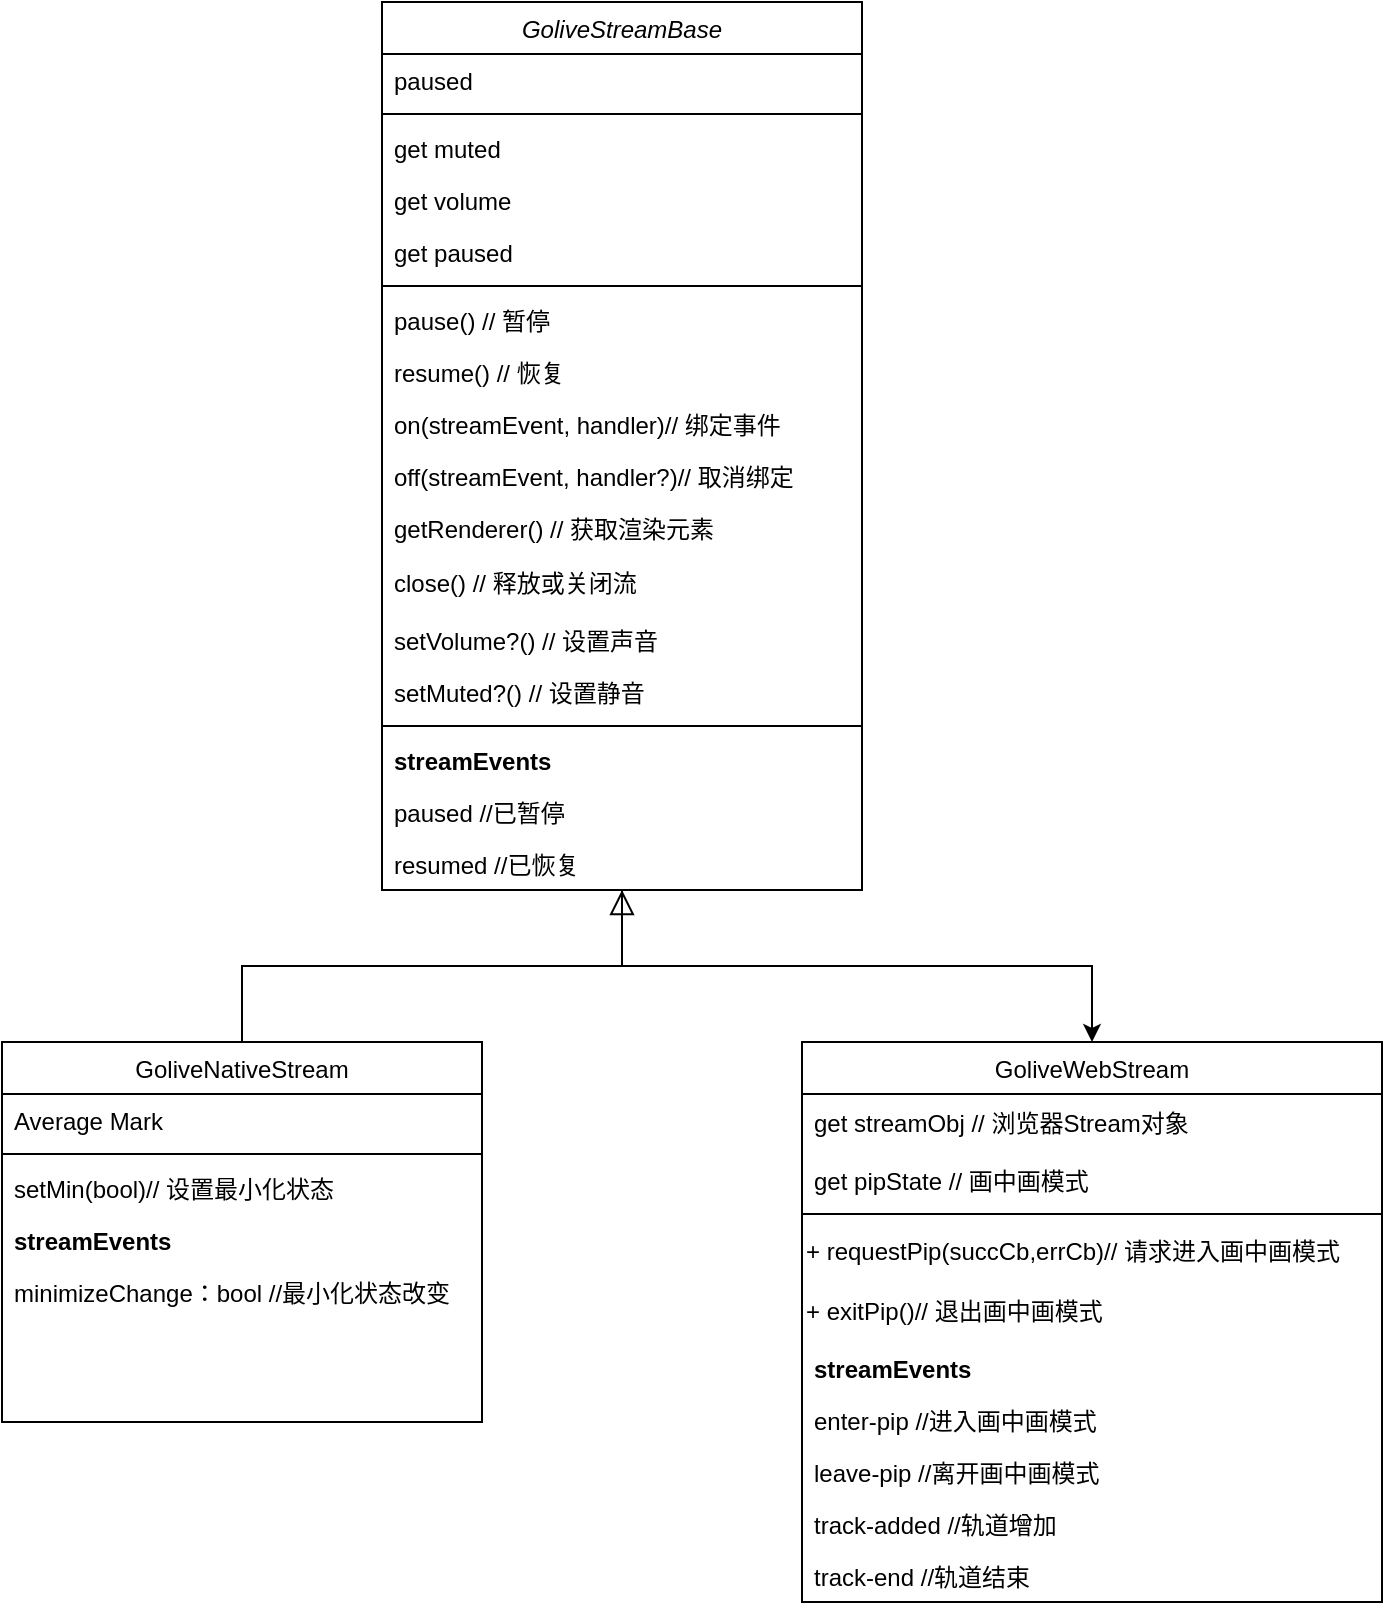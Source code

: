 <mxfile version="22.1.18" type="github">
  <diagram id="C5RBs43oDa-KdzZeNtuy" name="Page-1">
    <mxGraphModel dx="1050" dy="530" grid="1" gridSize="10" guides="1" tooltips="1" connect="1" arrows="1" fold="1" page="1" pageScale="1" pageWidth="827" pageHeight="1169" math="0" shadow="0">
      <root>
        <mxCell id="WIyWlLk6GJQsqaUBKTNV-0" />
        <mxCell id="WIyWlLk6GJQsqaUBKTNV-1" parent="WIyWlLk6GJQsqaUBKTNV-0" />
        <mxCell id="brMALF4j1JDlxUeqFbu7-36" value="" style="edgeStyle=orthogonalEdgeStyle;rounded=0;orthogonalLoop=1;jettySize=auto;html=1;entryX=0.5;entryY=0;entryDx=0;entryDy=0;" edge="1" parent="WIyWlLk6GJQsqaUBKTNV-1" source="zkfFHV4jXpPFQw0GAbJ--0" target="zkfFHV4jXpPFQw0GAbJ--13">
          <mxGeometry relative="1" as="geometry">
            <mxPoint x="520" y="772" as="targetPoint" />
          </mxGeometry>
        </mxCell>
        <mxCell id="zkfFHV4jXpPFQw0GAbJ--0" value="GoliveStreamBase" style="swimlane;fontStyle=2;align=center;verticalAlign=top;childLayout=stackLayout;horizontal=1;startSize=26;horizontalStack=0;resizeParent=1;resizeLast=0;collapsible=1;marginBottom=0;rounded=0;shadow=0;strokeWidth=1;" parent="WIyWlLk6GJQsqaUBKTNV-1" vertex="1">
          <mxGeometry x="220" y="120" width="240" height="444" as="geometry">
            <mxRectangle x="230" y="140" width="160" height="26" as="alternateBounds" />
          </mxGeometry>
        </mxCell>
        <mxCell id="zkfFHV4jXpPFQw0GAbJ--3" value="paused" style="text;align=left;verticalAlign=top;spacingLeft=4;spacingRight=4;overflow=hidden;rotatable=0;points=[[0,0.5],[1,0.5]];portConstraint=eastwest;rounded=0;shadow=0;html=0;" parent="zkfFHV4jXpPFQw0GAbJ--0" vertex="1">
          <mxGeometry y="26" width="240" height="26" as="geometry" />
        </mxCell>
        <mxCell id="zkfFHV4jXpPFQw0GAbJ--4" value="" style="line;html=1;strokeWidth=1;align=left;verticalAlign=middle;spacingTop=-1;spacingLeft=3;spacingRight=3;rotatable=0;labelPosition=right;points=[];portConstraint=eastwest;" parent="zkfFHV4jXpPFQw0GAbJ--0" vertex="1">
          <mxGeometry y="52" width="240" height="8" as="geometry" />
        </mxCell>
        <mxCell id="ze6h42IMTrp-fgArxxwb-8" value="get muted" style="text;align=left;verticalAlign=top;spacingLeft=4;spacingRight=4;overflow=hidden;rotatable=0;points=[[0,0.5],[1,0.5]];portConstraint=eastwest;" parent="zkfFHV4jXpPFQw0GAbJ--0" vertex="1">
          <mxGeometry y="60" width="240" height="26" as="geometry" />
        </mxCell>
        <mxCell id="brMALF4j1JDlxUeqFbu7-4" value="get volume" style="text;align=left;verticalAlign=top;spacingLeft=4;spacingRight=4;overflow=hidden;rotatable=0;points=[[0,0.5],[1,0.5]];portConstraint=eastwest;" vertex="1" parent="zkfFHV4jXpPFQw0GAbJ--0">
          <mxGeometry y="86" width="240" height="26" as="geometry" />
        </mxCell>
        <mxCell id="brMALF4j1JDlxUeqFbu7-2" value="get paused" style="text;align=left;verticalAlign=top;spacingLeft=4;spacingRight=4;overflow=hidden;rotatable=0;points=[[0,0.5],[1,0.5]];portConstraint=eastwest;" vertex="1" parent="zkfFHV4jXpPFQw0GAbJ--0">
          <mxGeometry y="112" width="240" height="26" as="geometry" />
        </mxCell>
        <mxCell id="brMALF4j1JDlxUeqFbu7-0" value="" style="line;html=1;strokeWidth=1;align=left;verticalAlign=middle;spacingTop=-1;spacingLeft=3;spacingRight=3;rotatable=0;labelPosition=right;points=[];portConstraint=eastwest;" vertex="1" parent="zkfFHV4jXpPFQw0GAbJ--0">
          <mxGeometry y="138" width="240" height="8" as="geometry" />
        </mxCell>
        <mxCell id="brMALF4j1JDlxUeqFbu7-1" value="pause() // 暂停" style="text;align=left;verticalAlign=top;spacingLeft=4;spacingRight=4;overflow=hidden;rotatable=0;points=[[0,0.5],[1,0.5]];portConstraint=eastwest;" vertex="1" parent="zkfFHV4jXpPFQw0GAbJ--0">
          <mxGeometry y="146" width="240" height="26" as="geometry" />
        </mxCell>
        <mxCell id="ze6h42IMTrp-fgArxxwb-9" value="resume() // 恢复" style="text;align=left;verticalAlign=top;spacingLeft=4;spacingRight=4;overflow=hidden;rotatable=0;points=[[0,0.5],[1,0.5]];portConstraint=eastwest;" parent="zkfFHV4jXpPFQw0GAbJ--0" vertex="1">
          <mxGeometry y="172" width="240" height="26" as="geometry" />
        </mxCell>
        <mxCell id="ze6h42IMTrp-fgArxxwb-11" value="on(streamEvent, handler)// 绑定事件" style="text;align=left;verticalAlign=top;spacingLeft=4;spacingRight=4;overflow=hidden;rotatable=0;points=[[0,0.5],[1,0.5]];portConstraint=eastwest;rounded=0;shadow=0;html=0;" parent="zkfFHV4jXpPFQw0GAbJ--0" vertex="1">
          <mxGeometry y="198" width="240" height="26" as="geometry" />
        </mxCell>
        <mxCell id="ze6h42IMTrp-fgArxxwb-10" value="off(streamEvent, handler?)// 取消绑定" style="text;align=left;verticalAlign=top;spacingLeft=4;spacingRight=4;overflow=hidden;rotatable=0;points=[[0,0.5],[1,0.5]];portConstraint=eastwest;rounded=0;shadow=0;html=0;" parent="zkfFHV4jXpPFQw0GAbJ--0" vertex="1">
          <mxGeometry y="224" width="240" height="26" as="geometry" />
        </mxCell>
        <mxCell id="zkfFHV4jXpPFQw0GAbJ--10" value="getRenderer() // 获取渲染元素" style="text;align=left;verticalAlign=top;spacingLeft=4;spacingRight=4;overflow=hidden;rotatable=0;points=[[0,0.5],[1,0.5]];portConstraint=eastwest;fontStyle=0" parent="zkfFHV4jXpPFQw0GAbJ--0" vertex="1">
          <mxGeometry y="250" width="240" height="26" as="geometry" />
        </mxCell>
        <mxCell id="ze6h42IMTrp-fgArxxwb-19" value="close() // 释放或关闭流" style="text;html=1;align=left;verticalAlign=middle;resizable=0;points=[];autosize=1;strokeColor=none;fillColor=none;spacingLeft=4;" parent="zkfFHV4jXpPFQw0GAbJ--0" vertex="1">
          <mxGeometry y="276" width="240" height="30" as="geometry" />
        </mxCell>
        <mxCell id="zkfFHV4jXpPFQw0GAbJ--11" value="setVolume?() // 设置声音" style="text;align=left;verticalAlign=top;spacingLeft=4;spacingRight=4;overflow=hidden;rotatable=0;points=[[0,0.5],[1,0.5]];portConstraint=eastwest;" parent="zkfFHV4jXpPFQw0GAbJ--0" vertex="1">
          <mxGeometry y="306" width="240" height="26" as="geometry" />
        </mxCell>
        <mxCell id="ze6h42IMTrp-fgArxxwb-7" value="setMuted?() // 设置静音" style="text;align=left;verticalAlign=top;spacingLeft=4;spacingRight=4;overflow=hidden;rotatable=0;points=[[0,0.5],[1,0.5]];portConstraint=eastwest;" parent="zkfFHV4jXpPFQw0GAbJ--0" vertex="1">
          <mxGeometry y="332" width="240" height="26" as="geometry" />
        </mxCell>
        <mxCell id="brMALF4j1JDlxUeqFbu7-6" value="" style="line;html=1;strokeWidth=1;align=left;verticalAlign=middle;spacingTop=-1;spacingLeft=3;spacingRight=3;rotatable=0;labelPosition=right;points=[];portConstraint=eastwest;" vertex="1" parent="zkfFHV4jXpPFQw0GAbJ--0">
          <mxGeometry y="358" width="240" height="8" as="geometry" />
        </mxCell>
        <mxCell id="brMALF4j1JDlxUeqFbu7-12" value="streamEvents" style="text;align=left;verticalAlign=top;spacingLeft=4;spacingRight=4;overflow=hidden;rotatable=0;points=[[0,0.5],[1,0.5]];portConstraint=eastwest;fontStyle=1" vertex="1" parent="zkfFHV4jXpPFQw0GAbJ--0">
          <mxGeometry y="366" width="240" height="26" as="geometry" />
        </mxCell>
        <mxCell id="brMALF4j1JDlxUeqFbu7-11" value="paused //已暂停" style="text;align=left;verticalAlign=top;spacingLeft=4;spacingRight=4;overflow=hidden;rotatable=0;points=[[0,0.5],[1,0.5]];portConstraint=eastwest;" vertex="1" parent="zkfFHV4jXpPFQw0GAbJ--0">
          <mxGeometry y="392" width="240" height="26" as="geometry" />
        </mxCell>
        <mxCell id="brMALF4j1JDlxUeqFbu7-13" value="resumed //已恢复" style="text;align=left;verticalAlign=top;spacingLeft=4;spacingRight=4;overflow=hidden;rotatable=0;points=[[0,0.5],[1,0.5]];portConstraint=eastwest;" vertex="1" parent="zkfFHV4jXpPFQw0GAbJ--0">
          <mxGeometry y="418" width="240" height="22" as="geometry" />
        </mxCell>
        <mxCell id="zkfFHV4jXpPFQw0GAbJ--6" value="GoliveNativeStream" style="swimlane;fontStyle=0;align=center;verticalAlign=top;childLayout=stackLayout;horizontal=1;startSize=26;horizontalStack=0;resizeParent=1;resizeLast=0;collapsible=1;marginBottom=0;rounded=0;shadow=0;strokeWidth=1;" parent="WIyWlLk6GJQsqaUBKTNV-1" vertex="1">
          <mxGeometry x="30" y="640" width="240" height="190" as="geometry">
            <mxRectangle x="130" y="380" width="160" height="26" as="alternateBounds" />
          </mxGeometry>
        </mxCell>
        <mxCell id="zkfFHV4jXpPFQw0GAbJ--8" value="Average Mark" style="text;align=left;verticalAlign=top;spacingLeft=4;spacingRight=4;overflow=hidden;rotatable=0;points=[[0,0.5],[1,0.5]];portConstraint=eastwest;rounded=0;shadow=0;html=0;" parent="zkfFHV4jXpPFQw0GAbJ--6" vertex="1">
          <mxGeometry y="26" width="240" height="26" as="geometry" />
        </mxCell>
        <mxCell id="zkfFHV4jXpPFQw0GAbJ--9" value="" style="line;html=1;strokeWidth=1;align=left;verticalAlign=middle;spacingTop=-1;spacingLeft=3;spacingRight=3;rotatable=0;labelPosition=right;points=[];portConstraint=eastwest;" parent="zkfFHV4jXpPFQw0GAbJ--6" vertex="1">
          <mxGeometry y="52" width="240" height="8" as="geometry" />
        </mxCell>
        <mxCell id="brMALF4j1JDlxUeqFbu7-37" value="setMin(bool)// 设置最小化状态" style="text;align=left;verticalAlign=top;spacingLeft=4;spacingRight=4;overflow=hidden;rotatable=0;points=[[0,0.5],[1,0.5]];portConstraint=eastwest;rounded=0;shadow=0;html=0;" vertex="1" parent="zkfFHV4jXpPFQw0GAbJ--6">
          <mxGeometry y="60" width="240" height="26" as="geometry" />
        </mxCell>
        <mxCell id="brMALF4j1JDlxUeqFbu7-38" value="streamEvents" style="text;align=left;verticalAlign=top;spacingLeft=4;spacingRight=4;overflow=hidden;rotatable=0;points=[[0,0.5],[1,0.5]];portConstraint=eastwest;fontStyle=1" vertex="1" parent="zkfFHV4jXpPFQw0GAbJ--6">
          <mxGeometry y="86" width="240" height="26" as="geometry" />
        </mxCell>
        <mxCell id="brMALF4j1JDlxUeqFbu7-39" value="minimizeChange：bool //最小化状态改变" style="text;align=left;verticalAlign=top;spacingLeft=4;spacingRight=4;overflow=hidden;rotatable=0;points=[[0,0.5],[1,0.5]];portConstraint=eastwest;" vertex="1" parent="zkfFHV4jXpPFQw0GAbJ--6">
          <mxGeometry y="112" width="240" height="26" as="geometry" />
        </mxCell>
        <mxCell id="zkfFHV4jXpPFQw0GAbJ--12" value="" style="endArrow=block;endSize=10;endFill=0;shadow=0;strokeWidth=1;rounded=0;edgeStyle=elbowEdgeStyle;elbow=vertical;" parent="WIyWlLk6GJQsqaUBKTNV-1" source="zkfFHV4jXpPFQw0GAbJ--6" target="zkfFHV4jXpPFQw0GAbJ--0" edge="1">
          <mxGeometry width="160" relative="1" as="geometry">
            <mxPoint x="200" y="203" as="sourcePoint" />
            <mxPoint x="200" y="203" as="targetPoint" />
          </mxGeometry>
        </mxCell>
        <mxCell id="zkfFHV4jXpPFQw0GAbJ--13" value="GoliveWebStream" style="swimlane;fontStyle=0;align=center;verticalAlign=top;childLayout=stackLayout;horizontal=1;startSize=26;horizontalStack=0;resizeParent=1;resizeLast=0;collapsible=1;marginBottom=0;rounded=0;shadow=0;strokeWidth=1;" parent="WIyWlLk6GJQsqaUBKTNV-1" vertex="1">
          <mxGeometry x="430" y="640" width="290" height="280" as="geometry">
            <mxRectangle x="340" y="380" width="170" height="26" as="alternateBounds" />
          </mxGeometry>
        </mxCell>
        <mxCell id="ze6h42IMTrp-fgArxxwb-15" value="get streamObj // 浏览器Stream对象" style="text;html=1;align=left;verticalAlign=middle;resizable=0;points=[];autosize=1;strokeColor=none;fillColor=none;spacingLeft=4;" parent="zkfFHV4jXpPFQw0GAbJ--13" vertex="1">
          <mxGeometry y="26" width="290" height="30" as="geometry" />
        </mxCell>
        <mxCell id="zkfFHV4jXpPFQw0GAbJ--14" value="get pipState // 画中画模式" style="text;align=left;verticalAlign=top;spacingLeft=4;spacingRight=4;overflow=hidden;rotatable=0;points=[[0,0.5],[1,0.5]];portConstraint=eastwest;" parent="zkfFHV4jXpPFQw0GAbJ--13" vertex="1">
          <mxGeometry y="56" width="290" height="26" as="geometry" />
        </mxCell>
        <mxCell id="zkfFHV4jXpPFQw0GAbJ--15" value="" style="line;html=1;strokeWidth=1;align=left;verticalAlign=middle;spacingTop=-1;spacingLeft=3;spacingRight=3;rotatable=0;labelPosition=right;points=[];portConstraint=eastwest;" parent="zkfFHV4jXpPFQw0GAbJ--13" vertex="1">
          <mxGeometry y="82" width="290" height="8" as="geometry" />
        </mxCell>
        <mxCell id="ze6h42IMTrp-fgArxxwb-13" value="+ requestPip(succCb,errCb)// 请求进入画中画模式" style="text;html=1;align=left;verticalAlign=middle;resizable=0;points=[];autosize=1;strokeColor=none;fillColor=none;" parent="zkfFHV4jXpPFQw0GAbJ--13" vertex="1">
          <mxGeometry y="90" width="290" height="30" as="geometry" />
        </mxCell>
        <mxCell id="ze6h42IMTrp-fgArxxwb-20" value="+ exitPip()// 退出画中画模式" style="text;html=1;align=left;verticalAlign=middle;resizable=0;points=[];autosize=1;strokeColor=none;fillColor=none;" parent="zkfFHV4jXpPFQw0GAbJ--13" vertex="1">
          <mxGeometry y="120" width="290" height="30" as="geometry" />
        </mxCell>
        <mxCell id="brMALF4j1JDlxUeqFbu7-5" value="streamEvents" style="text;align=left;verticalAlign=top;spacingLeft=4;spacingRight=4;overflow=hidden;rotatable=0;points=[[0,0.5],[1,0.5]];portConstraint=eastwest;fontStyle=1" vertex="1" parent="zkfFHV4jXpPFQw0GAbJ--13">
          <mxGeometry y="150" width="290" height="26" as="geometry" />
        </mxCell>
        <mxCell id="brMALF4j1JDlxUeqFbu7-10" value="enter-pip //进入画中画模式" style="text;align=left;verticalAlign=top;spacingLeft=4;spacingRight=4;overflow=hidden;rotatable=0;points=[[0,0.5],[1,0.5]];portConstraint=eastwest;" vertex="1" parent="zkfFHV4jXpPFQw0GAbJ--13">
          <mxGeometry y="176" width="290" height="26" as="geometry" />
        </mxCell>
        <mxCell id="brMALF4j1JDlxUeqFbu7-8" value="leave-pip //离开画中画模式" style="text;align=left;verticalAlign=top;spacingLeft=4;spacingRight=4;overflow=hidden;rotatable=0;points=[[0,0.5],[1,0.5]];portConstraint=eastwest;" vertex="1" parent="zkfFHV4jXpPFQw0GAbJ--13">
          <mxGeometry y="202" width="290" height="26" as="geometry" />
        </mxCell>
        <mxCell id="brMALF4j1JDlxUeqFbu7-14" value="track-added //轨道增加" style="text;align=left;verticalAlign=top;spacingLeft=4;spacingRight=4;overflow=hidden;rotatable=0;points=[[0,0.5],[1,0.5]];portConstraint=eastwest;" vertex="1" parent="zkfFHV4jXpPFQw0GAbJ--13">
          <mxGeometry y="228" width="290" height="26" as="geometry" />
        </mxCell>
        <mxCell id="brMALF4j1JDlxUeqFbu7-15" value="track-end //轨道结束" style="text;align=left;verticalAlign=top;spacingLeft=4;spacingRight=4;overflow=hidden;rotatable=0;points=[[0,0.5],[1,0.5]];portConstraint=eastwest;" vertex="1" parent="zkfFHV4jXpPFQw0GAbJ--13">
          <mxGeometry y="254" width="290" height="26" as="geometry" />
        </mxCell>
      </root>
    </mxGraphModel>
  </diagram>
</mxfile>
